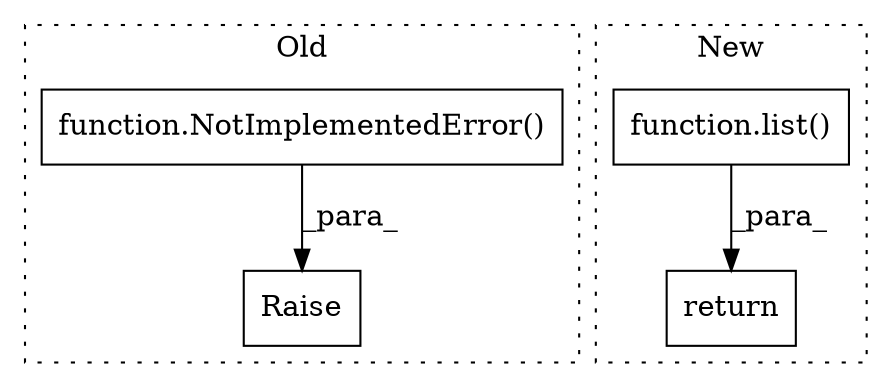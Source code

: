 digraph G {
subgraph cluster0 {
1 [label="function.NotImplementedError()" a="75" s="6891,6980" l="20,1" shape="box"];
3 [label="Raise" a="91" s="6885" l="6" shape="box"];
label = "Old";
style="dotted";
}
subgraph cluster1 {
2 [label="function.list()" a="75" s="7059" l="6" shape="box"];
4 [label="return" a="93" s="7052" l="7" shape="box"];
label = "New";
style="dotted";
}
1 -> 3 [label="_para_"];
2 -> 4 [label="_para_"];
}